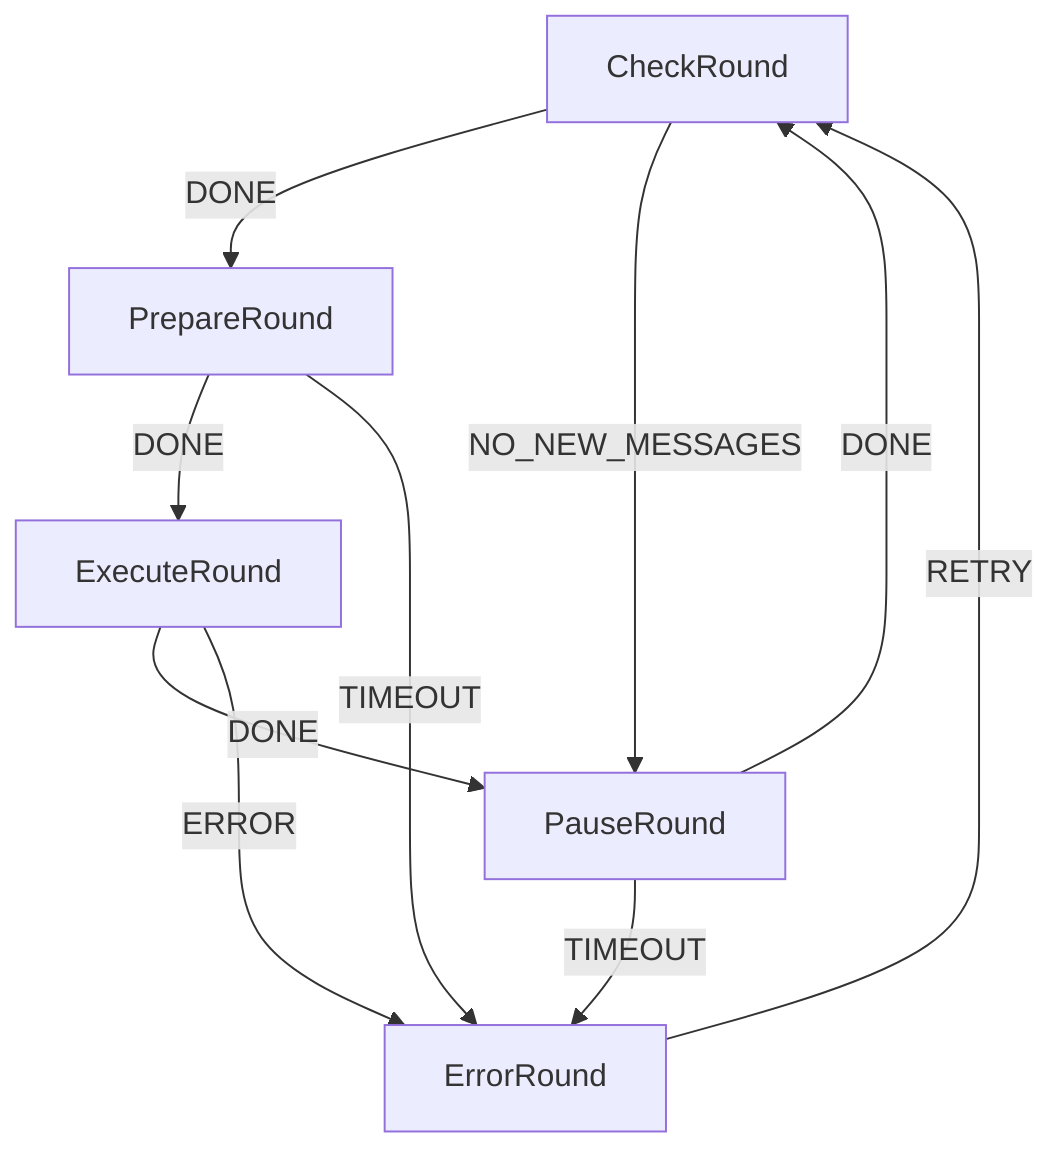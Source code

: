 graph TD
  CheckRound
  ErrorRound
  PrepareRound
  PauseRound
  CheckRound
  ExecuteRound
  CheckRound -->|DONE| PrepareRound
  CheckRound -->|NO_NEW_MESSAGES| PauseRound
  ErrorRound -->|RETRY| CheckRound
  ExecuteRound -->|DONE| PauseRound
  ExecuteRound -->|ERROR| ErrorRound
  PauseRound -->|DONE| CheckRound
  PauseRound -->|TIMEOUT| ErrorRound
  PrepareRound -->|DONE| ExecuteRound
  PrepareRound -->|TIMEOUT| ErrorRound